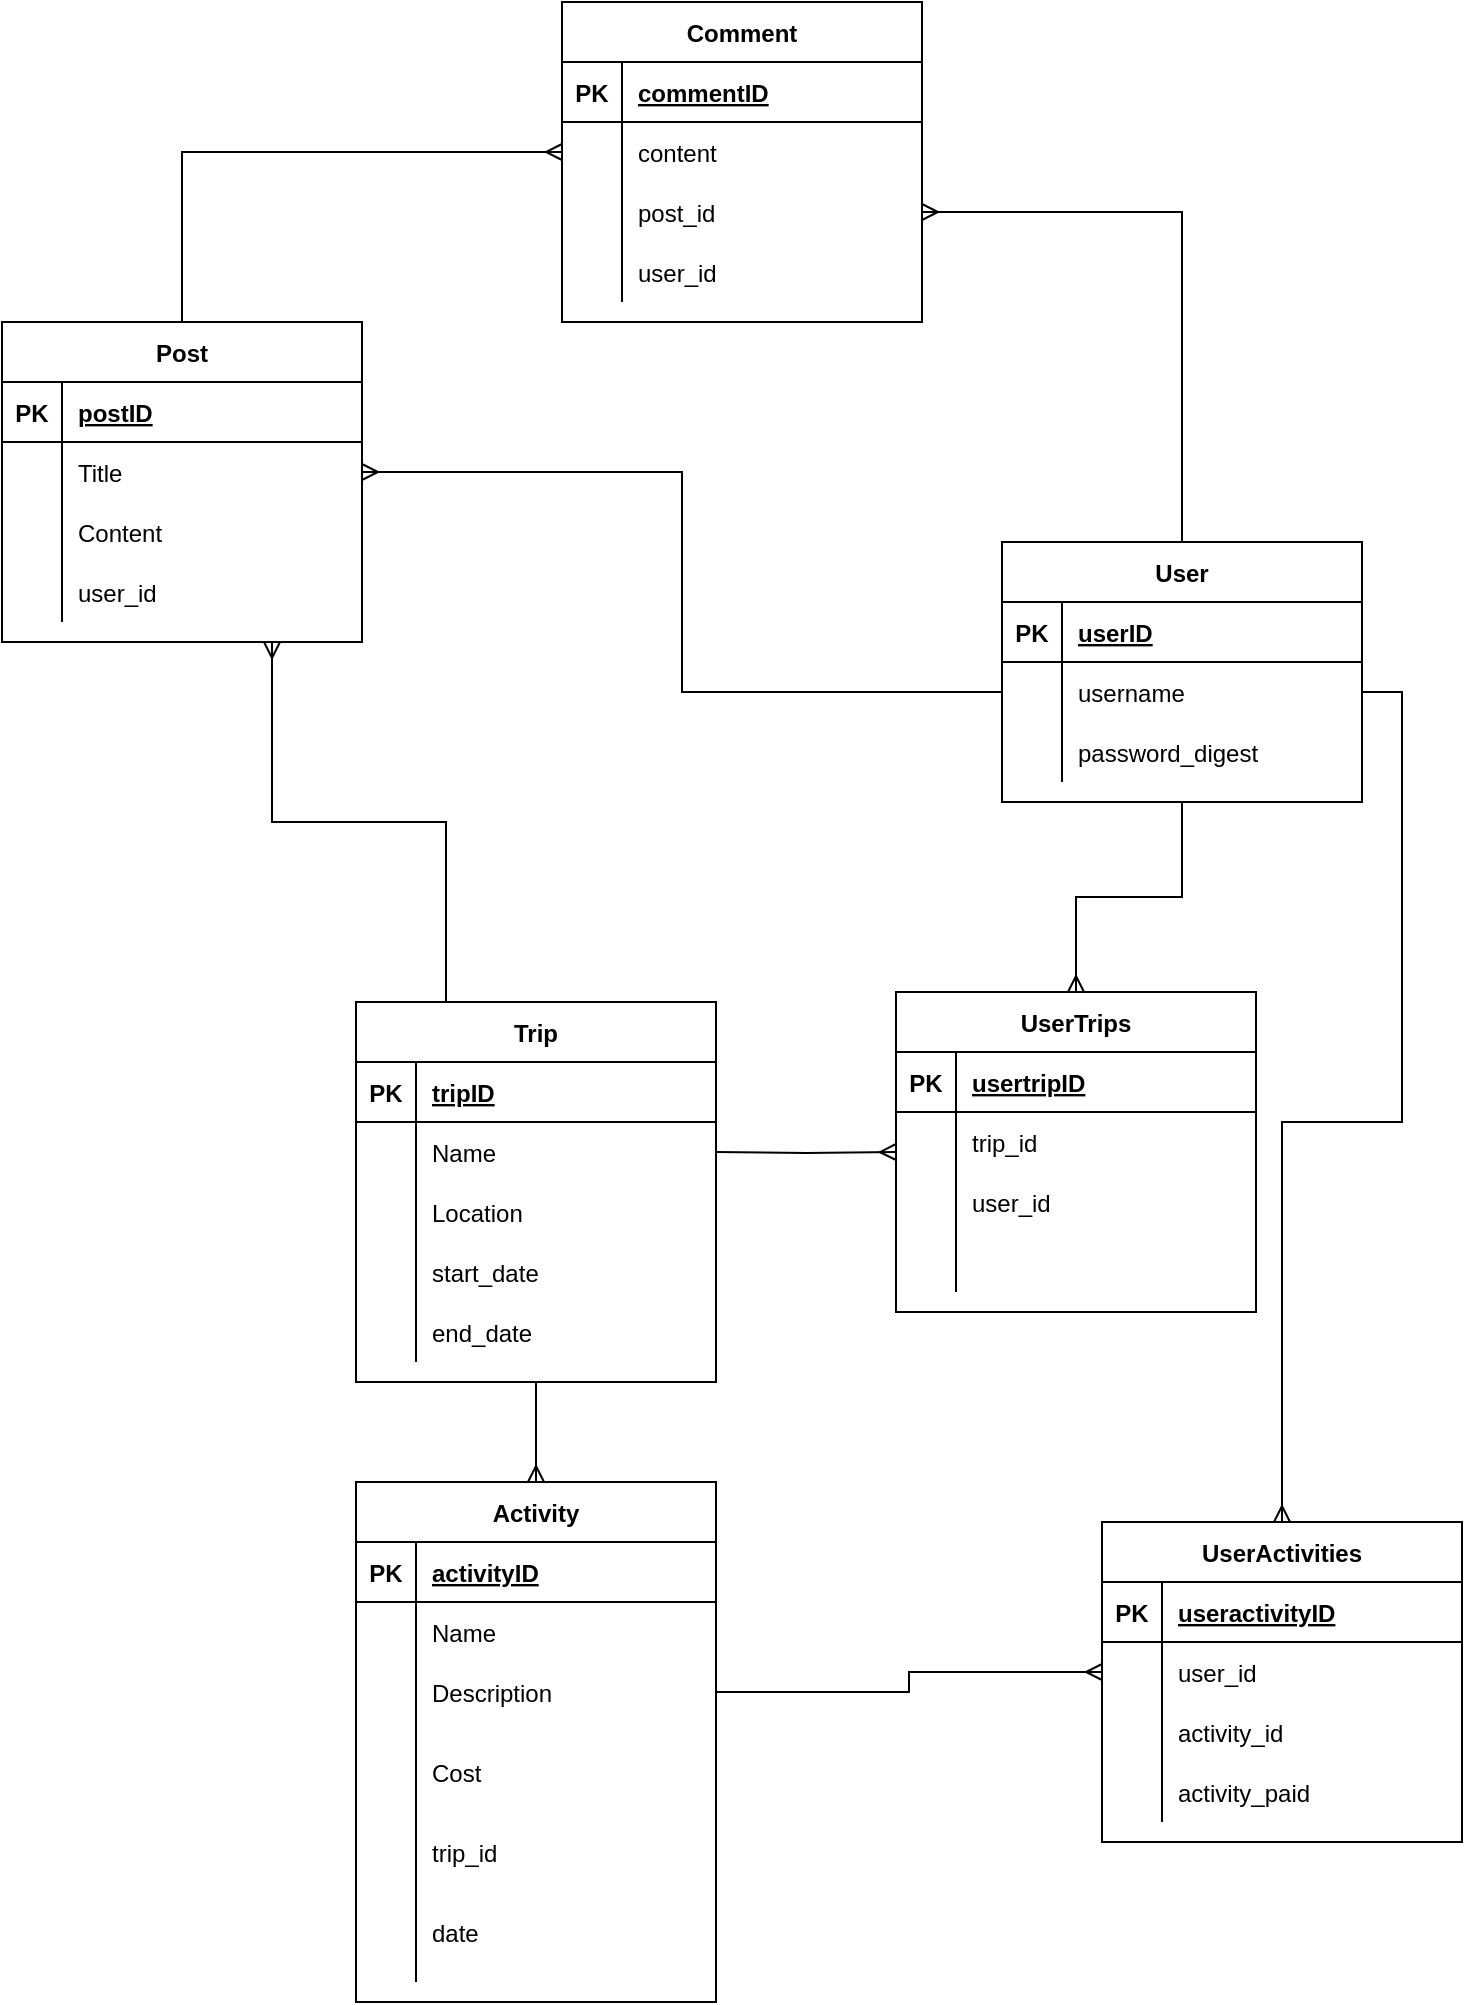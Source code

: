 <mxfile>
    <diagram id="W2zL2OLgB0PfNIT35Z8m" name="Page-1">
        <mxGraphModel dx="899" dy="1877" grid="1" gridSize="10" guides="1" tooltips="1" connect="1" arrows="1" fold="1" page="1" pageScale="1" pageWidth="850" pageHeight="1100" math="0" shadow="0">
            <root>
                <mxCell id="0"/>
                <mxCell id="1" parent="0"/>
                <mxCell id="vbm4YkhZ2w8UaDMJziLF-45" style="edgeStyle=orthogonalEdgeStyle;rounded=0;orthogonalLoop=1;jettySize=auto;html=1;exitX=0.5;exitY=1;exitDx=0;exitDy=0;entryX=0.5;entryY=0;entryDx=0;entryDy=0;endArrow=ERmany;endFill=0;" parent="1" source="vbm4YkhZ2w8UaDMJziLF-1" target="vbm4YkhZ2w8UaDMJziLF-31" edge="1">
                    <mxGeometry relative="1" as="geometry"/>
                </mxCell>
                <mxCell id="vbm4YkhZ2w8UaDMJziLF-1" value="Trip" style="shape=table;startSize=30;container=1;collapsible=1;childLayout=tableLayout;fixedRows=1;rowLines=0;fontStyle=1;align=center;resizeLast=1;" parent="1" vertex="1">
                    <mxGeometry x="227" y="420" width="180" height="190" as="geometry"/>
                </mxCell>
                <mxCell id="vbm4YkhZ2w8UaDMJziLF-2" value="" style="shape=partialRectangle;collapsible=0;dropTarget=0;pointerEvents=0;fillColor=none;top=0;left=0;bottom=1;right=0;points=[[0,0.5],[1,0.5]];portConstraint=eastwest;" parent="vbm4YkhZ2w8UaDMJziLF-1" vertex="1">
                    <mxGeometry y="30" width="180" height="30" as="geometry"/>
                </mxCell>
                <mxCell id="vbm4YkhZ2w8UaDMJziLF-3" value="PK" style="shape=partialRectangle;connectable=0;fillColor=none;top=0;left=0;bottom=0;right=0;fontStyle=1;overflow=hidden;" parent="vbm4YkhZ2w8UaDMJziLF-2" vertex="1">
                    <mxGeometry width="30" height="30" as="geometry"/>
                </mxCell>
                <mxCell id="vbm4YkhZ2w8UaDMJziLF-4" value="tripID" style="shape=partialRectangle;connectable=0;fillColor=none;top=0;left=0;bottom=0;right=0;align=left;spacingLeft=6;fontStyle=5;overflow=hidden;" parent="vbm4YkhZ2w8UaDMJziLF-2" vertex="1">
                    <mxGeometry x="30" width="150" height="30" as="geometry"/>
                </mxCell>
                <mxCell id="vbm4YkhZ2w8UaDMJziLF-5" value="" style="shape=partialRectangle;collapsible=0;dropTarget=0;pointerEvents=0;fillColor=none;top=0;left=0;bottom=0;right=0;points=[[0,0.5],[1,0.5]];portConstraint=eastwest;" parent="vbm4YkhZ2w8UaDMJziLF-1" vertex="1">
                    <mxGeometry y="60" width="180" height="30" as="geometry"/>
                </mxCell>
                <mxCell id="vbm4YkhZ2w8UaDMJziLF-6" value="" style="shape=partialRectangle;connectable=0;fillColor=none;top=0;left=0;bottom=0;right=0;editable=1;overflow=hidden;" parent="vbm4YkhZ2w8UaDMJziLF-5" vertex="1">
                    <mxGeometry width="30" height="30" as="geometry"/>
                </mxCell>
                <mxCell id="vbm4YkhZ2w8UaDMJziLF-7" value="Name" style="shape=partialRectangle;connectable=0;fillColor=none;top=0;left=0;bottom=0;right=0;align=left;spacingLeft=6;overflow=hidden;" parent="vbm4YkhZ2w8UaDMJziLF-5" vertex="1">
                    <mxGeometry x="30" width="150" height="30" as="geometry"/>
                </mxCell>
                <mxCell id="vbm4YkhZ2w8UaDMJziLF-8" value="" style="shape=partialRectangle;collapsible=0;dropTarget=0;pointerEvents=0;fillColor=none;top=0;left=0;bottom=0;right=0;points=[[0,0.5],[1,0.5]];portConstraint=eastwest;" parent="vbm4YkhZ2w8UaDMJziLF-1" vertex="1">
                    <mxGeometry y="90" width="180" height="30" as="geometry"/>
                </mxCell>
                <mxCell id="vbm4YkhZ2w8UaDMJziLF-9" value="" style="shape=partialRectangle;connectable=0;fillColor=none;top=0;left=0;bottom=0;right=0;editable=1;overflow=hidden;" parent="vbm4YkhZ2w8UaDMJziLF-8" vertex="1">
                    <mxGeometry width="30" height="30" as="geometry"/>
                </mxCell>
                <mxCell id="vbm4YkhZ2w8UaDMJziLF-10" value="Location" style="shape=partialRectangle;connectable=0;fillColor=none;top=0;left=0;bottom=0;right=0;align=left;spacingLeft=6;overflow=hidden;" parent="vbm4YkhZ2w8UaDMJziLF-8" vertex="1">
                    <mxGeometry x="30" width="150" height="30" as="geometry"/>
                </mxCell>
                <mxCell id="vbm4YkhZ2w8UaDMJziLF-11" value="" style="shape=partialRectangle;collapsible=0;dropTarget=0;pointerEvents=0;fillColor=none;top=0;left=0;bottom=0;right=0;points=[[0,0.5],[1,0.5]];portConstraint=eastwest;" parent="vbm4YkhZ2w8UaDMJziLF-1" vertex="1">
                    <mxGeometry y="120" width="180" height="30" as="geometry"/>
                </mxCell>
                <mxCell id="vbm4YkhZ2w8UaDMJziLF-12" value="" style="shape=partialRectangle;connectable=0;fillColor=none;top=0;left=0;bottom=0;right=0;editable=1;overflow=hidden;" parent="vbm4YkhZ2w8UaDMJziLF-11" vertex="1">
                    <mxGeometry width="30" height="30" as="geometry"/>
                </mxCell>
                <mxCell id="vbm4YkhZ2w8UaDMJziLF-13" value="start_date" style="shape=partialRectangle;connectable=0;fillColor=none;top=0;left=0;bottom=0;right=0;align=left;spacingLeft=6;overflow=hidden;" parent="vbm4YkhZ2w8UaDMJziLF-11" vertex="1">
                    <mxGeometry x="30" width="150" height="30" as="geometry"/>
                </mxCell>
                <mxCell id="2" value="" style="shape=partialRectangle;collapsible=0;dropTarget=0;pointerEvents=0;fillColor=none;top=0;left=0;bottom=0;right=0;points=[[0,0.5],[1,0.5]];portConstraint=eastwest;" vertex="1" parent="vbm4YkhZ2w8UaDMJziLF-1">
                    <mxGeometry y="150" width="180" height="30" as="geometry"/>
                </mxCell>
                <mxCell id="3" value="" style="shape=partialRectangle;connectable=0;fillColor=none;top=0;left=0;bottom=0;right=0;editable=1;overflow=hidden;" vertex="1" parent="2">
                    <mxGeometry width="30" height="30" as="geometry"/>
                </mxCell>
                <mxCell id="4" value="end_date" style="shape=partialRectangle;connectable=0;fillColor=none;top=0;left=0;bottom=0;right=0;align=left;spacingLeft=6;overflow=hidden;" vertex="1" parent="2">
                    <mxGeometry x="30" width="150" height="30" as="geometry"/>
                </mxCell>
                <mxCell id="vbm4YkhZ2w8UaDMJziLF-18" value="User" style="shape=table;startSize=30;container=1;collapsible=1;childLayout=tableLayout;fixedRows=1;rowLines=0;fontStyle=1;align=center;resizeLast=1;" parent="1" vertex="1">
                    <mxGeometry x="550" y="190" width="180" height="130" as="geometry"/>
                </mxCell>
                <mxCell id="vbm4YkhZ2w8UaDMJziLF-19" value="" style="shape=partialRectangle;collapsible=0;dropTarget=0;pointerEvents=0;fillColor=none;top=0;left=0;bottom=1;right=0;points=[[0,0.5],[1,0.5]];portConstraint=eastwest;" parent="vbm4YkhZ2w8UaDMJziLF-18" vertex="1">
                    <mxGeometry y="30" width="180" height="30" as="geometry"/>
                </mxCell>
                <mxCell id="vbm4YkhZ2w8UaDMJziLF-20" value="PK" style="shape=partialRectangle;connectable=0;fillColor=none;top=0;left=0;bottom=0;right=0;fontStyle=1;overflow=hidden;" parent="vbm4YkhZ2w8UaDMJziLF-19" vertex="1">
                    <mxGeometry width="30" height="30" as="geometry"/>
                </mxCell>
                <mxCell id="vbm4YkhZ2w8UaDMJziLF-21" value="userID" style="shape=partialRectangle;connectable=0;fillColor=none;top=0;left=0;bottom=0;right=0;align=left;spacingLeft=6;fontStyle=5;overflow=hidden;" parent="vbm4YkhZ2w8UaDMJziLF-19" vertex="1">
                    <mxGeometry x="30" width="150" height="30" as="geometry"/>
                </mxCell>
                <mxCell id="vbm4YkhZ2w8UaDMJziLF-22" value="" style="shape=partialRectangle;collapsible=0;dropTarget=0;pointerEvents=0;fillColor=none;top=0;left=0;bottom=0;right=0;points=[[0,0.5],[1,0.5]];portConstraint=eastwest;" parent="vbm4YkhZ2w8UaDMJziLF-18" vertex="1">
                    <mxGeometry y="60" width="180" height="30" as="geometry"/>
                </mxCell>
                <mxCell id="vbm4YkhZ2w8UaDMJziLF-23" value="" style="shape=partialRectangle;connectable=0;fillColor=none;top=0;left=0;bottom=0;right=0;editable=1;overflow=hidden;" parent="vbm4YkhZ2w8UaDMJziLF-22" vertex="1">
                    <mxGeometry width="30" height="30" as="geometry"/>
                </mxCell>
                <mxCell id="vbm4YkhZ2w8UaDMJziLF-24" value="username" style="shape=partialRectangle;connectable=0;fillColor=none;top=0;left=0;bottom=0;right=0;align=left;spacingLeft=6;overflow=hidden;" parent="vbm4YkhZ2w8UaDMJziLF-22" vertex="1">
                    <mxGeometry x="30" width="150" height="30" as="geometry"/>
                </mxCell>
                <mxCell id="vbm4YkhZ2w8UaDMJziLF-25" value="" style="shape=partialRectangle;collapsible=0;dropTarget=0;pointerEvents=0;fillColor=none;top=0;left=0;bottom=0;right=0;points=[[0,0.5],[1,0.5]];portConstraint=eastwest;" parent="vbm4YkhZ2w8UaDMJziLF-18" vertex="1">
                    <mxGeometry y="90" width="180" height="30" as="geometry"/>
                </mxCell>
                <mxCell id="vbm4YkhZ2w8UaDMJziLF-26" value="" style="shape=partialRectangle;connectable=0;fillColor=none;top=0;left=0;bottom=0;right=0;editable=1;overflow=hidden;" parent="vbm4YkhZ2w8UaDMJziLF-25" vertex="1">
                    <mxGeometry width="30" height="30" as="geometry"/>
                </mxCell>
                <mxCell id="vbm4YkhZ2w8UaDMJziLF-27" value="password_digest" style="shape=partialRectangle;connectable=0;fillColor=none;top=0;left=0;bottom=0;right=0;align=left;spacingLeft=6;overflow=hidden;" parent="vbm4YkhZ2w8UaDMJziLF-25" vertex="1">
                    <mxGeometry x="30" width="150" height="30" as="geometry"/>
                </mxCell>
                <mxCell id="vbm4YkhZ2w8UaDMJziLF-31" value="Activity" style="shape=table;startSize=30;container=1;collapsible=1;childLayout=tableLayout;fixedRows=1;rowLines=0;fontStyle=1;align=center;resizeLast=1;" parent="1" vertex="1">
                    <mxGeometry x="227" y="660" width="180" height="260" as="geometry"/>
                </mxCell>
                <mxCell id="vbm4YkhZ2w8UaDMJziLF-32" value="" style="shape=partialRectangle;collapsible=0;dropTarget=0;pointerEvents=0;fillColor=none;top=0;left=0;bottom=1;right=0;points=[[0,0.5],[1,0.5]];portConstraint=eastwest;" parent="vbm4YkhZ2w8UaDMJziLF-31" vertex="1">
                    <mxGeometry y="30" width="180" height="30" as="geometry"/>
                </mxCell>
                <mxCell id="vbm4YkhZ2w8UaDMJziLF-33" value="PK" style="shape=partialRectangle;connectable=0;fillColor=none;top=0;left=0;bottom=0;right=0;fontStyle=1;overflow=hidden;" parent="vbm4YkhZ2w8UaDMJziLF-32" vertex="1">
                    <mxGeometry width="30" height="30" as="geometry"/>
                </mxCell>
                <mxCell id="vbm4YkhZ2w8UaDMJziLF-34" value="activityID" style="shape=partialRectangle;connectable=0;fillColor=none;top=0;left=0;bottom=0;right=0;align=left;spacingLeft=6;fontStyle=5;overflow=hidden;" parent="vbm4YkhZ2w8UaDMJziLF-32" vertex="1">
                    <mxGeometry x="30" width="150" height="30" as="geometry"/>
                </mxCell>
                <mxCell id="vbm4YkhZ2w8UaDMJziLF-35" value="" style="shape=partialRectangle;collapsible=0;dropTarget=0;pointerEvents=0;fillColor=none;top=0;left=0;bottom=0;right=0;points=[[0,0.5],[1,0.5]];portConstraint=eastwest;" parent="vbm4YkhZ2w8UaDMJziLF-31" vertex="1">
                    <mxGeometry y="60" width="180" height="30" as="geometry"/>
                </mxCell>
                <mxCell id="vbm4YkhZ2w8UaDMJziLF-36" value="" style="shape=partialRectangle;connectable=0;fillColor=none;top=0;left=0;bottom=0;right=0;editable=1;overflow=hidden;" parent="vbm4YkhZ2w8UaDMJziLF-35" vertex="1">
                    <mxGeometry width="30" height="30" as="geometry"/>
                </mxCell>
                <mxCell id="vbm4YkhZ2w8UaDMJziLF-37" value="Name" style="shape=partialRectangle;connectable=0;fillColor=none;top=0;left=0;bottom=0;right=0;align=left;spacingLeft=6;overflow=hidden;" parent="vbm4YkhZ2w8UaDMJziLF-35" vertex="1">
                    <mxGeometry x="30" width="150" height="30" as="geometry"/>
                </mxCell>
                <mxCell id="vbm4YkhZ2w8UaDMJziLF-38" value="" style="shape=partialRectangle;collapsible=0;dropTarget=0;pointerEvents=0;fillColor=none;top=0;left=0;bottom=0;right=0;points=[[0,0.5],[1,0.5]];portConstraint=eastwest;" parent="vbm4YkhZ2w8UaDMJziLF-31" vertex="1">
                    <mxGeometry y="90" width="180" height="30" as="geometry"/>
                </mxCell>
                <mxCell id="vbm4YkhZ2w8UaDMJziLF-39" value="" style="shape=partialRectangle;connectable=0;fillColor=none;top=0;left=0;bottom=0;right=0;editable=1;overflow=hidden;" parent="vbm4YkhZ2w8UaDMJziLF-38" vertex="1">
                    <mxGeometry width="30" height="30" as="geometry"/>
                </mxCell>
                <mxCell id="vbm4YkhZ2w8UaDMJziLF-40" value="Description" style="shape=partialRectangle;connectable=0;fillColor=none;top=0;left=0;bottom=0;right=0;align=left;spacingLeft=6;overflow=hidden;" parent="vbm4YkhZ2w8UaDMJziLF-38" vertex="1">
                    <mxGeometry x="30" width="150" height="30" as="geometry"/>
                </mxCell>
                <mxCell id="vbm4YkhZ2w8UaDMJziLF-41" value="" style="shape=partialRectangle;collapsible=0;dropTarget=0;pointerEvents=0;fillColor=none;top=0;left=0;bottom=0;right=0;points=[[0,0.5],[1,0.5]];portConstraint=eastwest;" parent="vbm4YkhZ2w8UaDMJziLF-31" vertex="1">
                    <mxGeometry y="120" width="180" height="50" as="geometry"/>
                </mxCell>
                <mxCell id="vbm4YkhZ2w8UaDMJziLF-42" value="" style="shape=partialRectangle;connectable=0;fillColor=none;top=0;left=0;bottom=0;right=0;editable=1;overflow=hidden;" parent="vbm4YkhZ2w8UaDMJziLF-41" vertex="1">
                    <mxGeometry width="30" height="50" as="geometry"/>
                </mxCell>
                <mxCell id="vbm4YkhZ2w8UaDMJziLF-43" value="Cost" style="shape=partialRectangle;connectable=0;fillColor=none;top=0;left=0;bottom=0;right=0;align=left;spacingLeft=6;overflow=hidden;" parent="vbm4YkhZ2w8UaDMJziLF-41" vertex="1">
                    <mxGeometry x="30" width="150" height="50" as="geometry"/>
                </mxCell>
                <mxCell id="vbm4YkhZ2w8UaDMJziLF-81" value="" style="shape=partialRectangle;collapsible=0;dropTarget=0;pointerEvents=0;fillColor=none;top=0;left=0;bottom=0;right=0;points=[[0,0.5],[1,0.5]];portConstraint=eastwest;" parent="vbm4YkhZ2w8UaDMJziLF-31" vertex="1">
                    <mxGeometry y="170" width="180" height="30" as="geometry"/>
                </mxCell>
                <mxCell id="vbm4YkhZ2w8UaDMJziLF-82" value="" style="shape=partialRectangle;connectable=0;fillColor=none;top=0;left=0;bottom=0;right=0;editable=1;overflow=hidden;" parent="vbm4YkhZ2w8UaDMJziLF-81" vertex="1">
                    <mxGeometry width="30" height="30" as="geometry"/>
                </mxCell>
                <mxCell id="vbm4YkhZ2w8UaDMJziLF-83" value="trip_id" style="shape=partialRectangle;connectable=0;fillColor=none;top=0;left=0;bottom=0;right=0;align=left;spacingLeft=6;overflow=hidden;" parent="vbm4YkhZ2w8UaDMJziLF-81" vertex="1">
                    <mxGeometry x="30" width="150" height="30" as="geometry"/>
                </mxCell>
                <mxCell id="5" value="" style="shape=partialRectangle;collapsible=0;dropTarget=0;pointerEvents=0;fillColor=none;top=0;left=0;bottom=0;right=0;points=[[0,0.5],[1,0.5]];portConstraint=eastwest;" vertex="1" parent="vbm4YkhZ2w8UaDMJziLF-31">
                    <mxGeometry y="200" width="180" height="50" as="geometry"/>
                </mxCell>
                <mxCell id="6" value="" style="shape=partialRectangle;connectable=0;fillColor=none;top=0;left=0;bottom=0;right=0;editable=1;overflow=hidden;" vertex="1" parent="5">
                    <mxGeometry width="30" height="50" as="geometry"/>
                </mxCell>
                <mxCell id="7" value="date" style="shape=partialRectangle;connectable=0;fillColor=none;top=0;left=0;bottom=0;right=0;align=left;spacingLeft=6;overflow=hidden;" vertex="1" parent="5">
                    <mxGeometry x="30" width="150" height="50" as="geometry"/>
                </mxCell>
                <mxCell id="vbm4YkhZ2w8UaDMJziLF-46" style="edgeStyle=orthogonalEdgeStyle;rounded=0;orthogonalLoop=1;jettySize=auto;html=1;entryX=1;entryY=0.5;entryDx=0;entryDy=0;endArrow=none;endFill=0;startArrow=ERmany;startFill=0;" parent="1" target="vbm4YkhZ2w8UaDMJziLF-5" edge="1">
                    <mxGeometry relative="1" as="geometry">
                        <mxPoint x="497" y="495" as="sourcePoint"/>
                    </mxGeometry>
                </mxCell>
                <mxCell id="vbm4YkhZ2w8UaDMJziLF-76" style="edgeStyle=orthogonalEdgeStyle;rounded=0;orthogonalLoop=1;jettySize=auto;html=1;exitX=0.5;exitY=0;exitDx=0;exitDy=0;entryX=0;entryY=0.5;entryDx=0;entryDy=0;startArrow=none;startFill=0;endArrow=ERmany;endFill=0;" parent="1" source="vbm4YkhZ2w8UaDMJziLF-47" target="vbm4YkhZ2w8UaDMJziLF-67" edge="1">
                    <mxGeometry relative="1" as="geometry"/>
                </mxCell>
                <mxCell id="vbm4YkhZ2w8UaDMJziLF-77" style="edgeStyle=orthogonalEdgeStyle;rounded=0;orthogonalLoop=1;jettySize=auto;html=1;exitX=0.75;exitY=1;exitDx=0;exitDy=0;entryX=0.25;entryY=0;entryDx=0;entryDy=0;startArrow=ERmany;startFill=0;endArrow=none;endFill=0;" parent="1" source="vbm4YkhZ2w8UaDMJziLF-47" target="vbm4YkhZ2w8UaDMJziLF-1" edge="1">
                    <mxGeometry relative="1" as="geometry"/>
                </mxCell>
                <mxCell id="vbm4YkhZ2w8UaDMJziLF-47" value="Post" style="shape=table;startSize=30;container=1;collapsible=1;childLayout=tableLayout;fixedRows=1;rowLines=0;fontStyle=1;align=center;resizeLast=1;" parent="1" vertex="1">
                    <mxGeometry x="50" y="80" width="180" height="160" as="geometry"/>
                </mxCell>
                <mxCell id="vbm4YkhZ2w8UaDMJziLF-48" value="" style="shape=partialRectangle;collapsible=0;dropTarget=0;pointerEvents=0;fillColor=none;top=0;left=0;bottom=1;right=0;points=[[0,0.5],[1,0.5]];portConstraint=eastwest;" parent="vbm4YkhZ2w8UaDMJziLF-47" vertex="1">
                    <mxGeometry y="30" width="180" height="30" as="geometry"/>
                </mxCell>
                <mxCell id="vbm4YkhZ2w8UaDMJziLF-49" value="PK" style="shape=partialRectangle;connectable=0;fillColor=none;top=0;left=0;bottom=0;right=0;fontStyle=1;overflow=hidden;" parent="vbm4YkhZ2w8UaDMJziLF-48" vertex="1">
                    <mxGeometry width="30" height="30" as="geometry"/>
                </mxCell>
                <mxCell id="vbm4YkhZ2w8UaDMJziLF-50" value="postID" style="shape=partialRectangle;connectable=0;fillColor=none;top=0;left=0;bottom=0;right=0;align=left;spacingLeft=6;fontStyle=5;overflow=hidden;" parent="vbm4YkhZ2w8UaDMJziLF-48" vertex="1">
                    <mxGeometry x="30" width="150" height="30" as="geometry"/>
                </mxCell>
                <mxCell id="vbm4YkhZ2w8UaDMJziLF-51" value="" style="shape=partialRectangle;collapsible=0;dropTarget=0;pointerEvents=0;fillColor=none;top=0;left=0;bottom=0;right=0;points=[[0,0.5],[1,0.5]];portConstraint=eastwest;" parent="vbm4YkhZ2w8UaDMJziLF-47" vertex="1">
                    <mxGeometry y="60" width="180" height="30" as="geometry"/>
                </mxCell>
                <mxCell id="vbm4YkhZ2w8UaDMJziLF-52" value="" style="shape=partialRectangle;connectable=0;fillColor=none;top=0;left=0;bottom=0;right=0;editable=1;overflow=hidden;" parent="vbm4YkhZ2w8UaDMJziLF-51" vertex="1">
                    <mxGeometry width="30" height="30" as="geometry"/>
                </mxCell>
                <mxCell id="vbm4YkhZ2w8UaDMJziLF-53" value="Title" style="shape=partialRectangle;connectable=0;fillColor=none;top=0;left=0;bottom=0;right=0;align=left;spacingLeft=6;overflow=hidden;" parent="vbm4YkhZ2w8UaDMJziLF-51" vertex="1">
                    <mxGeometry x="30" width="150" height="30" as="geometry"/>
                </mxCell>
                <mxCell id="vbm4YkhZ2w8UaDMJziLF-54" value="" style="shape=partialRectangle;collapsible=0;dropTarget=0;pointerEvents=0;fillColor=none;top=0;left=0;bottom=0;right=0;points=[[0,0.5],[1,0.5]];portConstraint=eastwest;" parent="vbm4YkhZ2w8UaDMJziLF-47" vertex="1">
                    <mxGeometry y="90" width="180" height="30" as="geometry"/>
                </mxCell>
                <mxCell id="vbm4YkhZ2w8UaDMJziLF-55" value="" style="shape=partialRectangle;connectable=0;fillColor=none;top=0;left=0;bottom=0;right=0;editable=1;overflow=hidden;" parent="vbm4YkhZ2w8UaDMJziLF-54" vertex="1">
                    <mxGeometry width="30" height="30" as="geometry"/>
                </mxCell>
                <mxCell id="vbm4YkhZ2w8UaDMJziLF-56" value="Content" style="shape=partialRectangle;connectable=0;fillColor=none;top=0;left=0;bottom=0;right=0;align=left;spacingLeft=6;overflow=hidden;" parent="vbm4YkhZ2w8UaDMJziLF-54" vertex="1">
                    <mxGeometry x="30" width="150" height="30" as="geometry"/>
                </mxCell>
                <mxCell id="vbm4YkhZ2w8UaDMJziLF-57" value="" style="shape=partialRectangle;collapsible=0;dropTarget=0;pointerEvents=0;fillColor=none;top=0;left=0;bottom=0;right=0;points=[[0,0.5],[1,0.5]];portConstraint=eastwest;" parent="vbm4YkhZ2w8UaDMJziLF-47" vertex="1">
                    <mxGeometry y="120" width="180" height="30" as="geometry"/>
                </mxCell>
                <mxCell id="vbm4YkhZ2w8UaDMJziLF-58" value="" style="shape=partialRectangle;connectable=0;fillColor=none;top=0;left=0;bottom=0;right=0;editable=1;overflow=hidden;" parent="vbm4YkhZ2w8UaDMJziLF-57" vertex="1">
                    <mxGeometry width="30" height="30" as="geometry"/>
                </mxCell>
                <mxCell id="vbm4YkhZ2w8UaDMJziLF-59" value="user_id" style="shape=partialRectangle;connectable=0;fillColor=none;top=0;left=0;bottom=0;right=0;align=left;spacingLeft=6;overflow=hidden;" parent="vbm4YkhZ2w8UaDMJziLF-57" vertex="1">
                    <mxGeometry x="30" width="150" height="30" as="geometry"/>
                </mxCell>
                <mxCell id="vbm4YkhZ2w8UaDMJziLF-62" style="edgeStyle=orthogonalEdgeStyle;rounded=0;orthogonalLoop=1;jettySize=auto;html=1;exitX=1;exitY=0.5;exitDx=0;exitDy=0;entryX=0;entryY=0.5;entryDx=0;entryDy=0;startArrow=ERmany;startFill=0;endArrow=none;endFill=0;" parent="1" source="vbm4YkhZ2w8UaDMJziLF-51" target="vbm4YkhZ2w8UaDMJziLF-22" edge="1">
                    <mxGeometry relative="1" as="geometry"/>
                </mxCell>
                <mxCell id="vbm4YkhZ2w8UaDMJziLF-63" value="Comment" style="shape=table;startSize=30;container=1;collapsible=1;childLayout=tableLayout;fixedRows=1;rowLines=0;fontStyle=1;align=center;resizeLast=1;" parent="1" vertex="1">
                    <mxGeometry x="330" y="-80" width="180" height="160" as="geometry"/>
                </mxCell>
                <mxCell id="vbm4YkhZ2w8UaDMJziLF-64" value="" style="shape=partialRectangle;collapsible=0;dropTarget=0;pointerEvents=0;fillColor=none;top=0;left=0;bottom=1;right=0;points=[[0,0.5],[1,0.5]];portConstraint=eastwest;" parent="vbm4YkhZ2w8UaDMJziLF-63" vertex="1">
                    <mxGeometry y="30" width="180" height="30" as="geometry"/>
                </mxCell>
                <mxCell id="vbm4YkhZ2w8UaDMJziLF-65" value="PK" style="shape=partialRectangle;connectable=0;fillColor=none;top=0;left=0;bottom=0;right=0;fontStyle=1;overflow=hidden;" parent="vbm4YkhZ2w8UaDMJziLF-64" vertex="1">
                    <mxGeometry width="30" height="30" as="geometry"/>
                </mxCell>
                <mxCell id="vbm4YkhZ2w8UaDMJziLF-66" value="commentID" style="shape=partialRectangle;connectable=0;fillColor=none;top=0;left=0;bottom=0;right=0;align=left;spacingLeft=6;fontStyle=5;overflow=hidden;" parent="vbm4YkhZ2w8UaDMJziLF-64" vertex="1">
                    <mxGeometry x="30" width="150" height="30" as="geometry"/>
                </mxCell>
                <mxCell id="vbm4YkhZ2w8UaDMJziLF-67" value="" style="shape=partialRectangle;collapsible=0;dropTarget=0;pointerEvents=0;fillColor=none;top=0;left=0;bottom=0;right=0;points=[[0,0.5],[1,0.5]];portConstraint=eastwest;" parent="vbm4YkhZ2w8UaDMJziLF-63" vertex="1">
                    <mxGeometry y="60" width="180" height="30" as="geometry"/>
                </mxCell>
                <mxCell id="vbm4YkhZ2w8UaDMJziLF-68" value="" style="shape=partialRectangle;connectable=0;fillColor=none;top=0;left=0;bottom=0;right=0;editable=1;overflow=hidden;" parent="vbm4YkhZ2w8UaDMJziLF-67" vertex="1">
                    <mxGeometry width="30" height="30" as="geometry"/>
                </mxCell>
                <mxCell id="vbm4YkhZ2w8UaDMJziLF-69" value="content" style="shape=partialRectangle;connectable=0;fillColor=none;top=0;left=0;bottom=0;right=0;align=left;spacingLeft=6;overflow=hidden;" parent="vbm4YkhZ2w8UaDMJziLF-67" vertex="1">
                    <mxGeometry x="30" width="150" height="30" as="geometry"/>
                </mxCell>
                <mxCell id="vbm4YkhZ2w8UaDMJziLF-70" value="" style="shape=partialRectangle;collapsible=0;dropTarget=0;pointerEvents=0;fillColor=none;top=0;left=0;bottom=0;right=0;points=[[0,0.5],[1,0.5]];portConstraint=eastwest;" parent="vbm4YkhZ2w8UaDMJziLF-63" vertex="1">
                    <mxGeometry y="90" width="180" height="30" as="geometry"/>
                </mxCell>
                <mxCell id="vbm4YkhZ2w8UaDMJziLF-71" value="" style="shape=partialRectangle;connectable=0;fillColor=none;top=0;left=0;bottom=0;right=0;editable=1;overflow=hidden;" parent="vbm4YkhZ2w8UaDMJziLF-70" vertex="1">
                    <mxGeometry width="30" height="30" as="geometry"/>
                </mxCell>
                <mxCell id="vbm4YkhZ2w8UaDMJziLF-72" value="post_id" style="shape=partialRectangle;connectable=0;fillColor=none;top=0;left=0;bottom=0;right=0;align=left;spacingLeft=6;overflow=hidden;" parent="vbm4YkhZ2w8UaDMJziLF-70" vertex="1">
                    <mxGeometry x="30" width="150" height="30" as="geometry"/>
                </mxCell>
                <mxCell id="vbm4YkhZ2w8UaDMJziLF-73" value="" style="shape=partialRectangle;collapsible=0;dropTarget=0;pointerEvents=0;fillColor=none;top=0;left=0;bottom=0;right=0;points=[[0,0.5],[1,0.5]];portConstraint=eastwest;" parent="vbm4YkhZ2w8UaDMJziLF-63" vertex="1">
                    <mxGeometry y="120" width="180" height="30" as="geometry"/>
                </mxCell>
                <mxCell id="vbm4YkhZ2w8UaDMJziLF-74" value="" style="shape=partialRectangle;connectable=0;fillColor=none;top=0;left=0;bottom=0;right=0;editable=1;overflow=hidden;" parent="vbm4YkhZ2w8UaDMJziLF-73" vertex="1">
                    <mxGeometry width="30" height="30" as="geometry"/>
                </mxCell>
                <mxCell id="vbm4YkhZ2w8UaDMJziLF-75" value="user_id" style="shape=partialRectangle;connectable=0;fillColor=none;top=0;left=0;bottom=0;right=0;align=left;spacingLeft=6;overflow=hidden;" parent="vbm4YkhZ2w8UaDMJziLF-73" vertex="1">
                    <mxGeometry x="30" width="150" height="30" as="geometry"/>
                </mxCell>
                <mxCell id="vbm4YkhZ2w8UaDMJziLF-79" style="edgeStyle=orthogonalEdgeStyle;rounded=0;orthogonalLoop=1;jettySize=auto;html=1;entryX=0.5;entryY=0;entryDx=0;entryDy=0;startArrow=ERmany;startFill=0;endArrow=none;endFill=0;" parent="1" source="vbm4YkhZ2w8UaDMJziLF-70" target="vbm4YkhZ2w8UaDMJziLF-18" edge="1">
                    <mxGeometry relative="1" as="geometry"/>
                </mxCell>
                <mxCell id="vbm4YkhZ2w8UaDMJziLF-97" style="edgeStyle=orthogonalEdgeStyle;rounded=0;orthogonalLoop=1;jettySize=auto;html=1;exitX=0.5;exitY=0;exitDx=0;exitDy=0;entryX=0.5;entryY=1;entryDx=0;entryDy=0;startArrow=ERmany;startFill=0;endArrow=none;endFill=0;" parent="1" source="vbm4YkhZ2w8UaDMJziLF-84" target="vbm4YkhZ2w8UaDMJziLF-18" edge="1">
                    <mxGeometry relative="1" as="geometry"/>
                </mxCell>
                <mxCell id="vbm4YkhZ2w8UaDMJziLF-84" value="UserTrips" style="shape=table;startSize=30;container=1;collapsible=1;childLayout=tableLayout;fixedRows=1;rowLines=0;fontStyle=1;align=center;resizeLast=1;" parent="1" vertex="1">
                    <mxGeometry x="497" y="415" width="180" height="160" as="geometry"/>
                </mxCell>
                <mxCell id="vbm4YkhZ2w8UaDMJziLF-85" value="" style="shape=partialRectangle;collapsible=0;dropTarget=0;pointerEvents=0;fillColor=none;top=0;left=0;bottom=1;right=0;points=[[0,0.5],[1,0.5]];portConstraint=eastwest;" parent="vbm4YkhZ2w8UaDMJziLF-84" vertex="1">
                    <mxGeometry y="30" width="180" height="30" as="geometry"/>
                </mxCell>
                <mxCell id="vbm4YkhZ2w8UaDMJziLF-86" value="PK" style="shape=partialRectangle;connectable=0;fillColor=none;top=0;left=0;bottom=0;right=0;fontStyle=1;overflow=hidden;" parent="vbm4YkhZ2w8UaDMJziLF-85" vertex="1">
                    <mxGeometry width="30" height="30" as="geometry"/>
                </mxCell>
                <mxCell id="vbm4YkhZ2w8UaDMJziLF-87" value="usertripID" style="shape=partialRectangle;connectable=0;fillColor=none;top=0;left=0;bottom=0;right=0;align=left;spacingLeft=6;fontStyle=5;overflow=hidden;" parent="vbm4YkhZ2w8UaDMJziLF-85" vertex="1">
                    <mxGeometry x="30" width="150" height="30" as="geometry"/>
                </mxCell>
                <mxCell id="vbm4YkhZ2w8UaDMJziLF-88" value="" style="shape=partialRectangle;collapsible=0;dropTarget=0;pointerEvents=0;fillColor=none;top=0;left=0;bottom=0;right=0;points=[[0,0.5],[1,0.5]];portConstraint=eastwest;" parent="vbm4YkhZ2w8UaDMJziLF-84" vertex="1">
                    <mxGeometry y="60" width="180" height="30" as="geometry"/>
                </mxCell>
                <mxCell id="vbm4YkhZ2w8UaDMJziLF-89" value="" style="shape=partialRectangle;connectable=0;fillColor=none;top=0;left=0;bottom=0;right=0;editable=1;overflow=hidden;" parent="vbm4YkhZ2w8UaDMJziLF-88" vertex="1">
                    <mxGeometry width="30" height="30" as="geometry"/>
                </mxCell>
                <mxCell id="vbm4YkhZ2w8UaDMJziLF-90" value="trip_id" style="shape=partialRectangle;connectable=0;fillColor=none;top=0;left=0;bottom=0;right=0;align=left;spacingLeft=6;overflow=hidden;" parent="vbm4YkhZ2w8UaDMJziLF-88" vertex="1">
                    <mxGeometry x="30" width="150" height="30" as="geometry"/>
                </mxCell>
                <mxCell id="vbm4YkhZ2w8UaDMJziLF-91" value="" style="shape=partialRectangle;collapsible=0;dropTarget=0;pointerEvents=0;fillColor=none;top=0;left=0;bottom=0;right=0;points=[[0,0.5],[1,0.5]];portConstraint=eastwest;" parent="vbm4YkhZ2w8UaDMJziLF-84" vertex="1">
                    <mxGeometry y="90" width="180" height="30" as="geometry"/>
                </mxCell>
                <mxCell id="vbm4YkhZ2w8UaDMJziLF-92" value="" style="shape=partialRectangle;connectable=0;fillColor=none;top=0;left=0;bottom=0;right=0;editable=1;overflow=hidden;" parent="vbm4YkhZ2w8UaDMJziLF-91" vertex="1">
                    <mxGeometry width="30" height="30" as="geometry"/>
                </mxCell>
                <mxCell id="vbm4YkhZ2w8UaDMJziLF-93" value="user_id" style="shape=partialRectangle;connectable=0;fillColor=none;top=0;left=0;bottom=0;right=0;align=left;spacingLeft=6;overflow=hidden;" parent="vbm4YkhZ2w8UaDMJziLF-91" vertex="1">
                    <mxGeometry x="30" width="150" height="30" as="geometry"/>
                </mxCell>
                <mxCell id="vbm4YkhZ2w8UaDMJziLF-94" value="" style="shape=partialRectangle;collapsible=0;dropTarget=0;pointerEvents=0;fillColor=none;top=0;left=0;bottom=0;right=0;points=[[0,0.5],[1,0.5]];portConstraint=eastwest;" parent="vbm4YkhZ2w8UaDMJziLF-84" vertex="1">
                    <mxGeometry y="120" width="180" height="30" as="geometry"/>
                </mxCell>
                <mxCell id="vbm4YkhZ2w8UaDMJziLF-95" value="" style="shape=partialRectangle;connectable=0;fillColor=none;top=0;left=0;bottom=0;right=0;editable=1;overflow=hidden;" parent="vbm4YkhZ2w8UaDMJziLF-94" vertex="1">
                    <mxGeometry width="30" height="30" as="geometry"/>
                </mxCell>
                <mxCell id="vbm4YkhZ2w8UaDMJziLF-96" value="" style="shape=partialRectangle;connectable=0;fillColor=none;top=0;left=0;bottom=0;right=0;align=left;spacingLeft=6;overflow=hidden;" parent="vbm4YkhZ2w8UaDMJziLF-94" vertex="1">
                    <mxGeometry x="30" width="150" height="30" as="geometry"/>
                </mxCell>
                <mxCell id="vbm4YkhZ2w8UaDMJziLF-114" style="edgeStyle=orthogonalEdgeStyle;rounded=0;orthogonalLoop=1;jettySize=auto;html=1;exitX=0.5;exitY=0;exitDx=0;exitDy=0;entryX=1;entryY=0.5;entryDx=0;entryDy=0;startArrow=ERmany;startFill=0;endArrow=none;endFill=0;" parent="1" source="vbm4YkhZ2w8UaDMJziLF-99" target="vbm4YkhZ2w8UaDMJziLF-22" edge="1">
                    <mxGeometry relative="1" as="geometry"/>
                </mxCell>
                <mxCell id="vbm4YkhZ2w8UaDMJziLF-99" value="UserActivities" style="shape=table;startSize=30;container=1;collapsible=1;childLayout=tableLayout;fixedRows=1;rowLines=0;fontStyle=1;align=center;resizeLast=1;" parent="1" vertex="1">
                    <mxGeometry x="600" y="680" width="180" height="160" as="geometry"/>
                </mxCell>
                <mxCell id="vbm4YkhZ2w8UaDMJziLF-100" value="" style="shape=partialRectangle;collapsible=0;dropTarget=0;pointerEvents=0;fillColor=none;top=0;left=0;bottom=1;right=0;points=[[0,0.5],[1,0.5]];portConstraint=eastwest;" parent="vbm4YkhZ2w8UaDMJziLF-99" vertex="1">
                    <mxGeometry y="30" width="180" height="30" as="geometry"/>
                </mxCell>
                <mxCell id="vbm4YkhZ2w8UaDMJziLF-101" value="PK" style="shape=partialRectangle;connectable=0;fillColor=none;top=0;left=0;bottom=0;right=0;fontStyle=1;overflow=hidden;" parent="vbm4YkhZ2w8UaDMJziLF-100" vertex="1">
                    <mxGeometry width="30" height="30" as="geometry"/>
                </mxCell>
                <mxCell id="vbm4YkhZ2w8UaDMJziLF-102" value="useractivityID" style="shape=partialRectangle;connectable=0;fillColor=none;top=0;left=0;bottom=0;right=0;align=left;spacingLeft=6;fontStyle=5;overflow=hidden;" parent="vbm4YkhZ2w8UaDMJziLF-100" vertex="1">
                    <mxGeometry x="30" width="150" height="30" as="geometry"/>
                </mxCell>
                <mxCell id="vbm4YkhZ2w8UaDMJziLF-103" value="" style="shape=partialRectangle;collapsible=0;dropTarget=0;pointerEvents=0;fillColor=none;top=0;left=0;bottom=0;right=0;points=[[0,0.5],[1,0.5]];portConstraint=eastwest;" parent="vbm4YkhZ2w8UaDMJziLF-99" vertex="1">
                    <mxGeometry y="60" width="180" height="30" as="geometry"/>
                </mxCell>
                <mxCell id="vbm4YkhZ2w8UaDMJziLF-104" value="" style="shape=partialRectangle;connectable=0;fillColor=none;top=0;left=0;bottom=0;right=0;editable=1;overflow=hidden;" parent="vbm4YkhZ2w8UaDMJziLF-103" vertex="1">
                    <mxGeometry width="30" height="30" as="geometry"/>
                </mxCell>
                <mxCell id="vbm4YkhZ2w8UaDMJziLF-105" value="user_id" style="shape=partialRectangle;connectable=0;fillColor=none;top=0;left=0;bottom=0;right=0;align=left;spacingLeft=6;overflow=hidden;" parent="vbm4YkhZ2w8UaDMJziLF-103" vertex="1">
                    <mxGeometry x="30" width="150" height="30" as="geometry"/>
                </mxCell>
                <mxCell id="vbm4YkhZ2w8UaDMJziLF-106" value="" style="shape=partialRectangle;collapsible=0;dropTarget=0;pointerEvents=0;fillColor=none;top=0;left=0;bottom=0;right=0;points=[[0,0.5],[1,0.5]];portConstraint=eastwest;" parent="vbm4YkhZ2w8UaDMJziLF-99" vertex="1">
                    <mxGeometry y="90" width="180" height="30" as="geometry"/>
                </mxCell>
                <mxCell id="vbm4YkhZ2w8UaDMJziLF-107" value="" style="shape=partialRectangle;connectable=0;fillColor=none;top=0;left=0;bottom=0;right=0;editable=1;overflow=hidden;" parent="vbm4YkhZ2w8UaDMJziLF-106" vertex="1">
                    <mxGeometry width="30" height="30" as="geometry"/>
                </mxCell>
                <mxCell id="vbm4YkhZ2w8UaDMJziLF-108" value="activity_id" style="shape=partialRectangle;connectable=0;fillColor=none;top=0;left=0;bottom=0;right=0;align=left;spacingLeft=6;overflow=hidden;" parent="vbm4YkhZ2w8UaDMJziLF-106" vertex="1">
                    <mxGeometry x="30" width="150" height="30" as="geometry"/>
                </mxCell>
                <mxCell id="vbm4YkhZ2w8UaDMJziLF-109" value="" style="shape=partialRectangle;collapsible=0;dropTarget=0;pointerEvents=0;fillColor=none;top=0;left=0;bottom=0;right=0;points=[[0,0.5],[1,0.5]];portConstraint=eastwest;" parent="vbm4YkhZ2w8UaDMJziLF-99" vertex="1">
                    <mxGeometry y="120" width="180" height="30" as="geometry"/>
                </mxCell>
                <mxCell id="vbm4YkhZ2w8UaDMJziLF-110" value="" style="shape=partialRectangle;connectable=0;fillColor=none;top=0;left=0;bottom=0;right=0;editable=1;overflow=hidden;" parent="vbm4YkhZ2w8UaDMJziLF-109" vertex="1">
                    <mxGeometry width="30" height="30" as="geometry"/>
                </mxCell>
                <mxCell id="vbm4YkhZ2w8UaDMJziLF-111" value="activity_paid" style="shape=partialRectangle;connectable=0;fillColor=none;top=0;left=0;bottom=0;right=0;align=left;spacingLeft=6;overflow=hidden;" parent="vbm4YkhZ2w8UaDMJziLF-109" vertex="1">
                    <mxGeometry x="30" width="150" height="30" as="geometry"/>
                </mxCell>
                <mxCell id="vbm4YkhZ2w8UaDMJziLF-112" style="edgeStyle=orthogonalEdgeStyle;rounded=0;orthogonalLoop=1;jettySize=auto;html=1;exitX=1;exitY=0.5;exitDx=0;exitDy=0;startArrow=none;startFill=0;endArrow=ERmany;endFill=0;entryX=0;entryY=0.5;entryDx=0;entryDy=0;" parent="1" source="vbm4YkhZ2w8UaDMJziLF-38" target="vbm4YkhZ2w8UaDMJziLF-103" edge="1">
                    <mxGeometry relative="1" as="geometry">
                        <mxPoint x="590" y="765" as="targetPoint"/>
                    </mxGeometry>
                </mxCell>
            </root>
        </mxGraphModel>
    </diagram>
</mxfile>